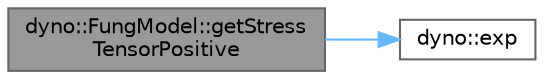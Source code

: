 digraph "dyno::FungModel::getStressTensorPositive"
{
 // LATEX_PDF_SIZE
  bgcolor="transparent";
  edge [fontname=Helvetica,fontsize=10,labelfontname=Helvetica,labelfontsize=10];
  node [fontname=Helvetica,fontsize=10,shape=box,height=0.2,width=0.4];
  rankdir="LR";
  Node1 [id="Node000001",label="dyno::FungModel::getStress\lTensorPositive",height=0.2,width=0.4,color="gray40", fillcolor="grey60", style="filled", fontcolor="black",tooltip=" "];
  Node1 -> Node2 [id="edge1_Node000001_Node000002",color="steelblue1",style="solid",tooltip=" "];
  Node2 [id="Node000002",label="dyno::exp",height=0.2,width=0.4,color="grey40", fillcolor="white", style="filled",URL="$namespacedyno.html#abe192b493e5b4f187a5e9b22d0e0dbb8",tooltip=" "];
}
